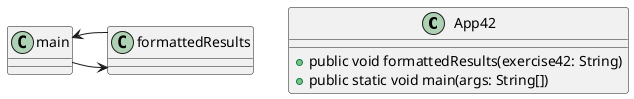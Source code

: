 @startuml
class App42
{
+public void formattedResults(exercise42: String)
+public static void main(args: String[])
}

main->formattedResults
formattedResults->main
@enduml
